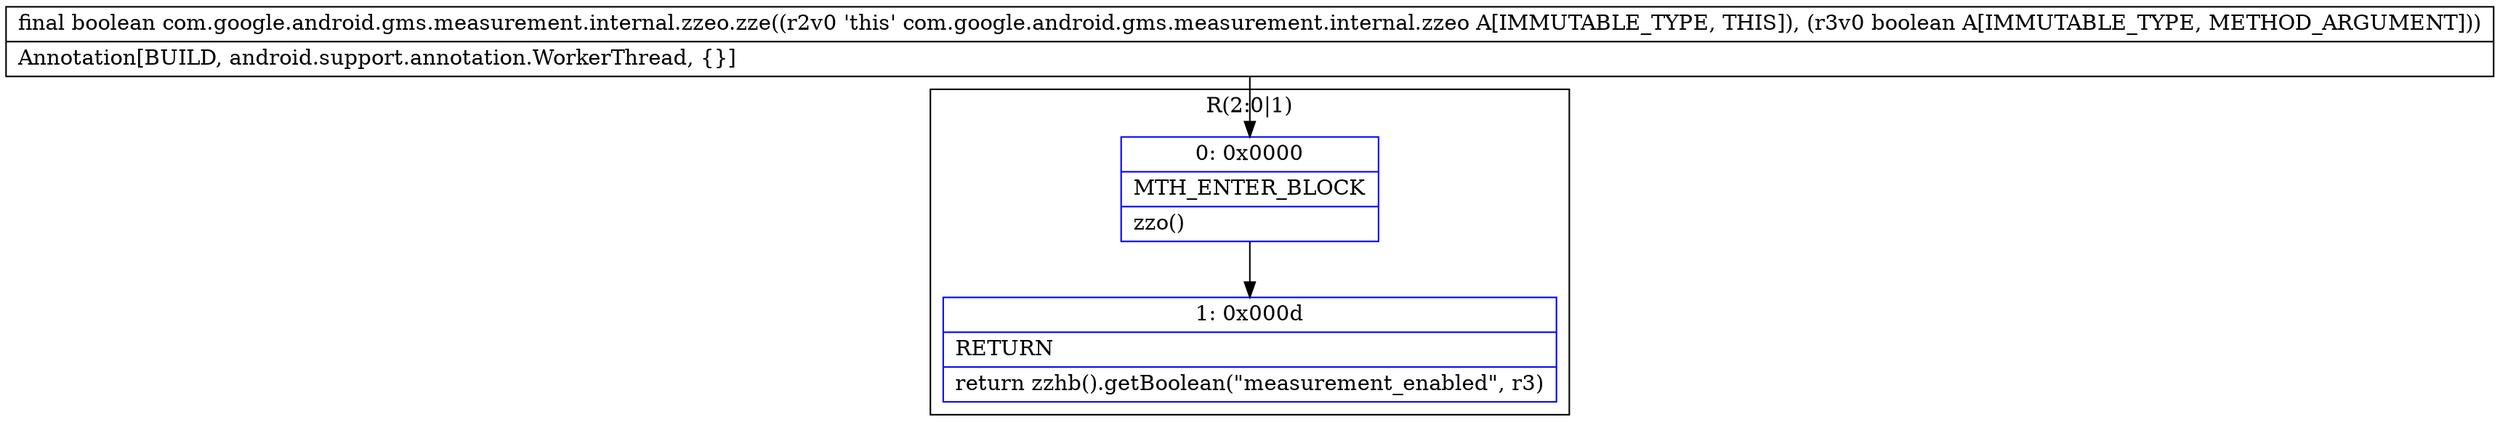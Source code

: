 digraph "CFG forcom.google.android.gms.measurement.internal.zzeo.zze(Z)Z" {
subgraph cluster_Region_1892040851 {
label = "R(2:0|1)";
node [shape=record,color=blue];
Node_0 [shape=record,label="{0\:\ 0x0000|MTH_ENTER_BLOCK\l|zzo()\l}"];
Node_1 [shape=record,label="{1\:\ 0x000d|RETURN\l|return zzhb().getBoolean(\"measurement_enabled\", r3)\l}"];
}
MethodNode[shape=record,label="{final boolean com.google.android.gms.measurement.internal.zzeo.zze((r2v0 'this' com.google.android.gms.measurement.internal.zzeo A[IMMUTABLE_TYPE, THIS]), (r3v0 boolean A[IMMUTABLE_TYPE, METHOD_ARGUMENT]))  | Annotation[BUILD, android.support.annotation.WorkerThread, \{\}]\l}"];
MethodNode -> Node_0;
Node_0 -> Node_1;
}

